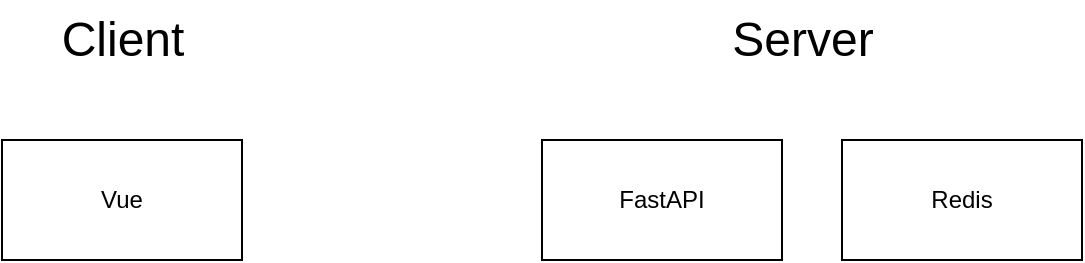 <mxfile>
    <diagram id="ZrdONdWEW_M-9KvhmV-z" name="Page-1">
        <mxGraphModel dx="1179" dy="787" grid="1" gridSize="10" guides="1" tooltips="1" connect="1" arrows="1" fold="1" page="1" pageScale="1" pageWidth="850" pageHeight="1100" math="0" shadow="0">
            <root>
                <mxCell id="0"/>
                <mxCell id="1" parent="0"/>
                <mxCell id="2" value="Vue" style="whiteSpace=wrap;html=1;" parent="1" vertex="1">
                    <mxGeometry x="140" y="150" width="120" height="60" as="geometry"/>
                </mxCell>
                <mxCell id="3" value="Redis" style="whiteSpace=wrap;html=1;" parent="1" vertex="1">
                    <mxGeometry x="560" y="150" width="120" height="60" as="geometry"/>
                </mxCell>
                <mxCell id="4" value="FastAPI" style="whiteSpace=wrap;html=1;" parent="1" vertex="1">
                    <mxGeometry x="410" y="150" width="120" height="60" as="geometry"/>
                </mxCell>
                <mxCell id="5" value="Client" style="text;html=1;align=center;verticalAlign=middle;resizable=0;points=[];autosize=1;strokeColor=none;fillColor=none;fontSize=24;" parent="1" vertex="1">
                    <mxGeometry x="160" y="80" width="80" height="40" as="geometry"/>
                </mxCell>
                <mxCell id="6" value="Server" style="text;html=1;align=center;verticalAlign=middle;resizable=0;points=[];autosize=1;strokeColor=none;fillColor=none;fontSize=24;" parent="1" vertex="1">
                    <mxGeometry x="495" y="80" width="90" height="40" as="geometry"/>
                </mxCell>
            </root>
        </mxGraphModel>
    </diagram>
</mxfile>